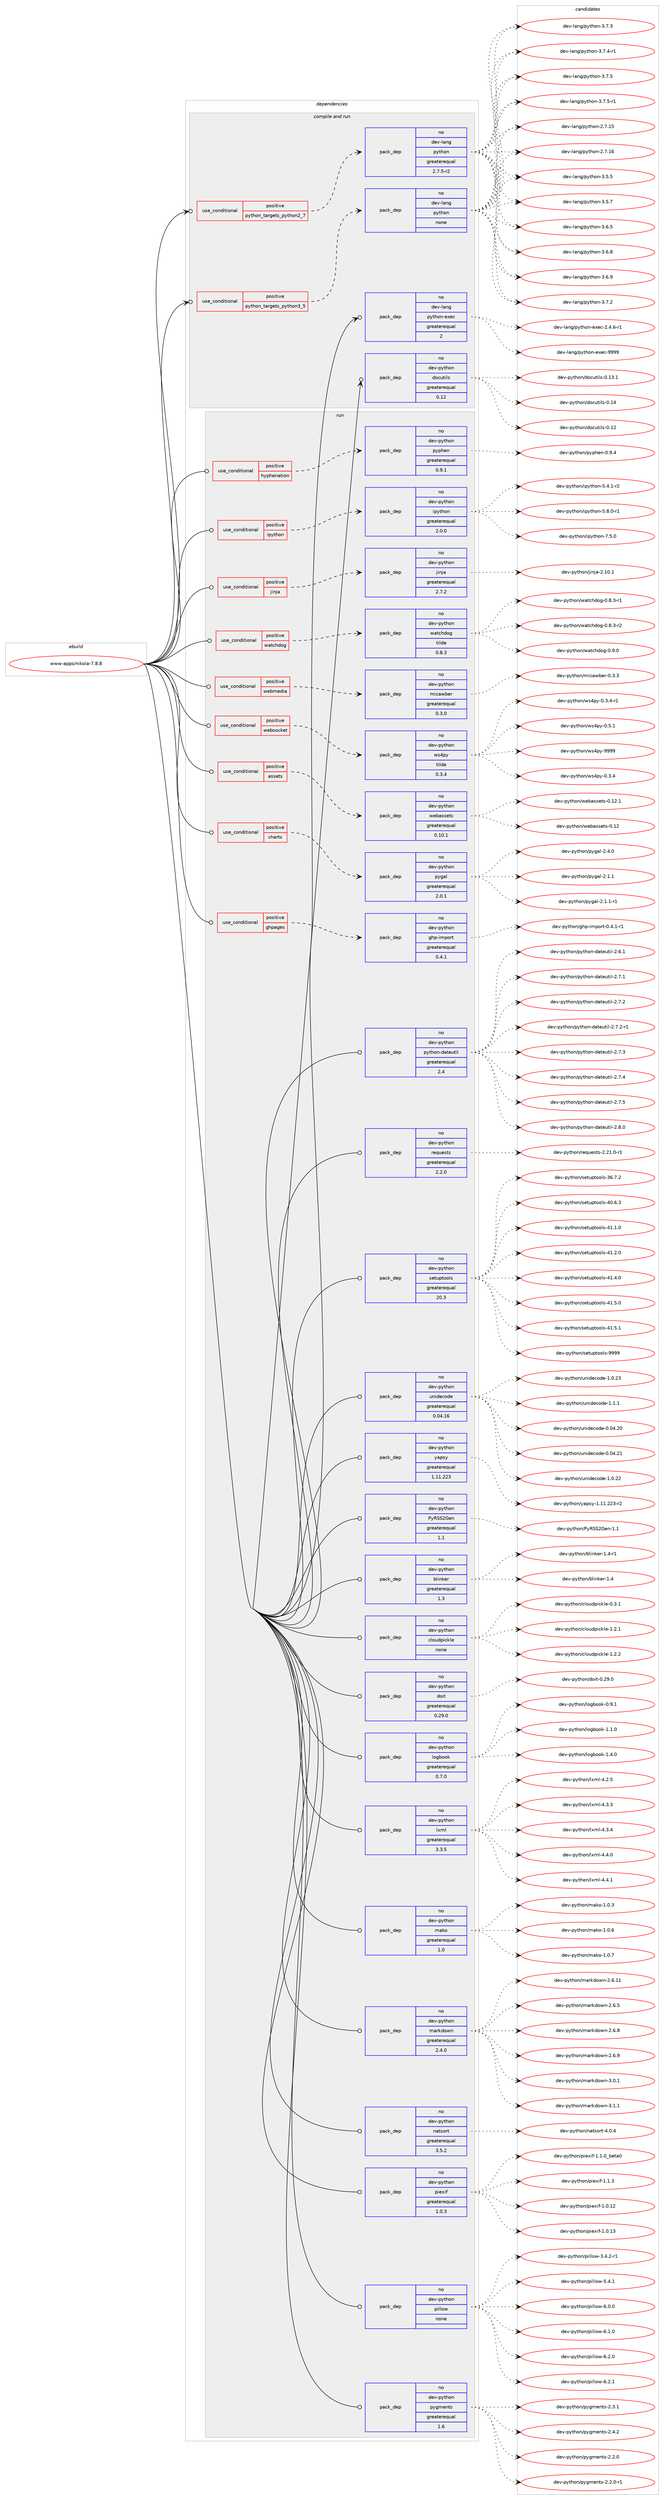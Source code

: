 digraph prolog {

# *************
# Graph options
# *************

newrank=true;
concentrate=true;
compound=true;
graph [rankdir=LR,fontname=Helvetica,fontsize=10,ranksep=1.5];#, ranksep=2.5, nodesep=0.2];
edge  [arrowhead=vee];
node  [fontname=Helvetica,fontsize=10];

# **********
# The ebuild
# **********

subgraph cluster_leftcol {
color=gray;
rank=same;
label=<<i>ebuild</i>>;
id [label="www-apps/nikola-7.8.8", color=red, width=4, href="../www-apps/nikola-7.8.8.svg"];
}

# ****************
# The dependencies
# ****************

subgraph cluster_midcol {
color=gray;
label=<<i>dependencies</i>>;
subgraph cluster_compile {
fillcolor="#eeeeee";
style=filled;
label=<<i>compile</i>>;
}
subgraph cluster_compileandrun {
fillcolor="#eeeeee";
style=filled;
label=<<i>compile and run</i>>;
subgraph cond217041 {
dependency905406 [label=<<TABLE BORDER="0" CELLBORDER="1" CELLSPACING="0" CELLPADDING="4"><TR><TD ROWSPAN="3" CELLPADDING="10">use_conditional</TD></TR><TR><TD>positive</TD></TR><TR><TD>python_targets_python2_7</TD></TR></TABLE>>, shape=none, color=red];
subgraph pack672071 {
dependency905407 [label=<<TABLE BORDER="0" CELLBORDER="1" CELLSPACING="0" CELLPADDING="4" WIDTH="220"><TR><TD ROWSPAN="6" CELLPADDING="30">pack_dep</TD></TR><TR><TD WIDTH="110">no</TD></TR><TR><TD>dev-lang</TD></TR><TR><TD>python</TD></TR><TR><TD>greaterequal</TD></TR><TR><TD>2.7.5-r2</TD></TR></TABLE>>, shape=none, color=blue];
}
dependency905406:e -> dependency905407:w [weight=20,style="dashed",arrowhead="vee"];
}
id:e -> dependency905406:w [weight=20,style="solid",arrowhead="odotvee"];
subgraph cond217042 {
dependency905408 [label=<<TABLE BORDER="0" CELLBORDER="1" CELLSPACING="0" CELLPADDING="4"><TR><TD ROWSPAN="3" CELLPADDING="10">use_conditional</TD></TR><TR><TD>positive</TD></TR><TR><TD>python_targets_python3_5</TD></TR></TABLE>>, shape=none, color=red];
subgraph pack672072 {
dependency905409 [label=<<TABLE BORDER="0" CELLBORDER="1" CELLSPACING="0" CELLPADDING="4" WIDTH="220"><TR><TD ROWSPAN="6" CELLPADDING="30">pack_dep</TD></TR><TR><TD WIDTH="110">no</TD></TR><TR><TD>dev-lang</TD></TR><TR><TD>python</TD></TR><TR><TD>none</TD></TR><TR><TD></TD></TR></TABLE>>, shape=none, color=blue];
}
dependency905408:e -> dependency905409:w [weight=20,style="dashed",arrowhead="vee"];
}
id:e -> dependency905408:w [weight=20,style="solid",arrowhead="odotvee"];
subgraph pack672073 {
dependency905410 [label=<<TABLE BORDER="0" CELLBORDER="1" CELLSPACING="0" CELLPADDING="4" WIDTH="220"><TR><TD ROWSPAN="6" CELLPADDING="30">pack_dep</TD></TR><TR><TD WIDTH="110">no</TD></TR><TR><TD>dev-lang</TD></TR><TR><TD>python-exec</TD></TR><TR><TD>greaterequal</TD></TR><TR><TD>2</TD></TR></TABLE>>, shape=none, color=blue];
}
id:e -> dependency905410:w [weight=20,style="solid",arrowhead="odotvee"];
subgraph pack672074 {
dependency905411 [label=<<TABLE BORDER="0" CELLBORDER="1" CELLSPACING="0" CELLPADDING="4" WIDTH="220"><TR><TD ROWSPAN="6" CELLPADDING="30">pack_dep</TD></TR><TR><TD WIDTH="110">no</TD></TR><TR><TD>dev-python</TD></TR><TR><TD>docutils</TD></TR><TR><TD>greaterequal</TD></TR><TR><TD>0.12</TD></TR></TABLE>>, shape=none, color=blue];
}
id:e -> dependency905411:w [weight=20,style="solid",arrowhead="odotvee"];
}
subgraph cluster_run {
fillcolor="#eeeeee";
style=filled;
label=<<i>run</i>>;
subgraph cond217043 {
dependency905412 [label=<<TABLE BORDER="0" CELLBORDER="1" CELLSPACING="0" CELLPADDING="4"><TR><TD ROWSPAN="3" CELLPADDING="10">use_conditional</TD></TR><TR><TD>positive</TD></TR><TR><TD>assets</TD></TR></TABLE>>, shape=none, color=red];
subgraph pack672075 {
dependency905413 [label=<<TABLE BORDER="0" CELLBORDER="1" CELLSPACING="0" CELLPADDING="4" WIDTH="220"><TR><TD ROWSPAN="6" CELLPADDING="30">pack_dep</TD></TR><TR><TD WIDTH="110">no</TD></TR><TR><TD>dev-python</TD></TR><TR><TD>webassets</TD></TR><TR><TD>greaterequal</TD></TR><TR><TD>0.10.1</TD></TR></TABLE>>, shape=none, color=blue];
}
dependency905412:e -> dependency905413:w [weight=20,style="dashed",arrowhead="vee"];
}
id:e -> dependency905412:w [weight=20,style="solid",arrowhead="odot"];
subgraph cond217044 {
dependency905414 [label=<<TABLE BORDER="0" CELLBORDER="1" CELLSPACING="0" CELLPADDING="4"><TR><TD ROWSPAN="3" CELLPADDING="10">use_conditional</TD></TR><TR><TD>positive</TD></TR><TR><TD>charts</TD></TR></TABLE>>, shape=none, color=red];
subgraph pack672076 {
dependency905415 [label=<<TABLE BORDER="0" CELLBORDER="1" CELLSPACING="0" CELLPADDING="4" WIDTH="220"><TR><TD ROWSPAN="6" CELLPADDING="30">pack_dep</TD></TR><TR><TD WIDTH="110">no</TD></TR><TR><TD>dev-python</TD></TR><TR><TD>pygal</TD></TR><TR><TD>greaterequal</TD></TR><TR><TD>2.0.1</TD></TR></TABLE>>, shape=none, color=blue];
}
dependency905414:e -> dependency905415:w [weight=20,style="dashed",arrowhead="vee"];
}
id:e -> dependency905414:w [weight=20,style="solid",arrowhead="odot"];
subgraph cond217045 {
dependency905416 [label=<<TABLE BORDER="0" CELLBORDER="1" CELLSPACING="0" CELLPADDING="4"><TR><TD ROWSPAN="3" CELLPADDING="10">use_conditional</TD></TR><TR><TD>positive</TD></TR><TR><TD>ghpages</TD></TR></TABLE>>, shape=none, color=red];
subgraph pack672077 {
dependency905417 [label=<<TABLE BORDER="0" CELLBORDER="1" CELLSPACING="0" CELLPADDING="4" WIDTH="220"><TR><TD ROWSPAN="6" CELLPADDING="30">pack_dep</TD></TR><TR><TD WIDTH="110">no</TD></TR><TR><TD>dev-python</TD></TR><TR><TD>ghp-import</TD></TR><TR><TD>greaterequal</TD></TR><TR><TD>0.4.1</TD></TR></TABLE>>, shape=none, color=blue];
}
dependency905416:e -> dependency905417:w [weight=20,style="dashed",arrowhead="vee"];
}
id:e -> dependency905416:w [weight=20,style="solid",arrowhead="odot"];
subgraph cond217046 {
dependency905418 [label=<<TABLE BORDER="0" CELLBORDER="1" CELLSPACING="0" CELLPADDING="4"><TR><TD ROWSPAN="3" CELLPADDING="10">use_conditional</TD></TR><TR><TD>positive</TD></TR><TR><TD>hyphenation</TD></TR></TABLE>>, shape=none, color=red];
subgraph pack672078 {
dependency905419 [label=<<TABLE BORDER="0" CELLBORDER="1" CELLSPACING="0" CELLPADDING="4" WIDTH="220"><TR><TD ROWSPAN="6" CELLPADDING="30">pack_dep</TD></TR><TR><TD WIDTH="110">no</TD></TR><TR><TD>dev-python</TD></TR><TR><TD>pyphen</TD></TR><TR><TD>greaterequal</TD></TR><TR><TD>0.9.1</TD></TR></TABLE>>, shape=none, color=blue];
}
dependency905418:e -> dependency905419:w [weight=20,style="dashed",arrowhead="vee"];
}
id:e -> dependency905418:w [weight=20,style="solid",arrowhead="odot"];
subgraph cond217047 {
dependency905420 [label=<<TABLE BORDER="0" CELLBORDER="1" CELLSPACING="0" CELLPADDING="4"><TR><TD ROWSPAN="3" CELLPADDING="10">use_conditional</TD></TR><TR><TD>positive</TD></TR><TR><TD>ipython</TD></TR></TABLE>>, shape=none, color=red];
subgraph pack672079 {
dependency905421 [label=<<TABLE BORDER="0" CELLBORDER="1" CELLSPACING="0" CELLPADDING="4" WIDTH="220"><TR><TD ROWSPAN="6" CELLPADDING="30">pack_dep</TD></TR><TR><TD WIDTH="110">no</TD></TR><TR><TD>dev-python</TD></TR><TR><TD>ipython</TD></TR><TR><TD>greaterequal</TD></TR><TR><TD>2.0.0</TD></TR></TABLE>>, shape=none, color=blue];
}
dependency905420:e -> dependency905421:w [weight=20,style="dashed",arrowhead="vee"];
}
id:e -> dependency905420:w [weight=20,style="solid",arrowhead="odot"];
subgraph cond217048 {
dependency905422 [label=<<TABLE BORDER="0" CELLBORDER="1" CELLSPACING="0" CELLPADDING="4"><TR><TD ROWSPAN="3" CELLPADDING="10">use_conditional</TD></TR><TR><TD>positive</TD></TR><TR><TD>jinja</TD></TR></TABLE>>, shape=none, color=red];
subgraph pack672080 {
dependency905423 [label=<<TABLE BORDER="0" CELLBORDER="1" CELLSPACING="0" CELLPADDING="4" WIDTH="220"><TR><TD ROWSPAN="6" CELLPADDING="30">pack_dep</TD></TR><TR><TD WIDTH="110">no</TD></TR><TR><TD>dev-python</TD></TR><TR><TD>jinja</TD></TR><TR><TD>greaterequal</TD></TR><TR><TD>2.7.2</TD></TR></TABLE>>, shape=none, color=blue];
}
dependency905422:e -> dependency905423:w [weight=20,style="dashed",arrowhead="vee"];
}
id:e -> dependency905422:w [weight=20,style="solid",arrowhead="odot"];
subgraph cond217049 {
dependency905424 [label=<<TABLE BORDER="0" CELLBORDER="1" CELLSPACING="0" CELLPADDING="4"><TR><TD ROWSPAN="3" CELLPADDING="10">use_conditional</TD></TR><TR><TD>positive</TD></TR><TR><TD>watchdog</TD></TR></TABLE>>, shape=none, color=red];
subgraph pack672081 {
dependency905425 [label=<<TABLE BORDER="0" CELLBORDER="1" CELLSPACING="0" CELLPADDING="4" WIDTH="220"><TR><TD ROWSPAN="6" CELLPADDING="30">pack_dep</TD></TR><TR><TD WIDTH="110">no</TD></TR><TR><TD>dev-python</TD></TR><TR><TD>watchdog</TD></TR><TR><TD>tilde</TD></TR><TR><TD>0.8.3</TD></TR></TABLE>>, shape=none, color=blue];
}
dependency905424:e -> dependency905425:w [weight=20,style="dashed",arrowhead="vee"];
}
id:e -> dependency905424:w [weight=20,style="solid",arrowhead="odot"];
subgraph cond217050 {
dependency905426 [label=<<TABLE BORDER="0" CELLBORDER="1" CELLSPACING="0" CELLPADDING="4"><TR><TD ROWSPAN="3" CELLPADDING="10">use_conditional</TD></TR><TR><TD>positive</TD></TR><TR><TD>webmedia</TD></TR></TABLE>>, shape=none, color=red];
subgraph pack672082 {
dependency905427 [label=<<TABLE BORDER="0" CELLBORDER="1" CELLSPACING="0" CELLPADDING="4" WIDTH="220"><TR><TD ROWSPAN="6" CELLPADDING="30">pack_dep</TD></TR><TR><TD WIDTH="110">no</TD></TR><TR><TD>dev-python</TD></TR><TR><TD>micawber</TD></TR><TR><TD>greaterequal</TD></TR><TR><TD>0.3.0</TD></TR></TABLE>>, shape=none, color=blue];
}
dependency905426:e -> dependency905427:w [weight=20,style="dashed",arrowhead="vee"];
}
id:e -> dependency905426:w [weight=20,style="solid",arrowhead="odot"];
subgraph cond217051 {
dependency905428 [label=<<TABLE BORDER="0" CELLBORDER="1" CELLSPACING="0" CELLPADDING="4"><TR><TD ROWSPAN="3" CELLPADDING="10">use_conditional</TD></TR><TR><TD>positive</TD></TR><TR><TD>websocket</TD></TR></TABLE>>, shape=none, color=red];
subgraph pack672083 {
dependency905429 [label=<<TABLE BORDER="0" CELLBORDER="1" CELLSPACING="0" CELLPADDING="4" WIDTH="220"><TR><TD ROWSPAN="6" CELLPADDING="30">pack_dep</TD></TR><TR><TD WIDTH="110">no</TD></TR><TR><TD>dev-python</TD></TR><TR><TD>ws4py</TD></TR><TR><TD>tilde</TD></TR><TR><TD>0.3.4</TD></TR></TABLE>>, shape=none, color=blue];
}
dependency905428:e -> dependency905429:w [weight=20,style="dashed",arrowhead="vee"];
}
id:e -> dependency905428:w [weight=20,style="solid",arrowhead="odot"];
subgraph pack672084 {
dependency905430 [label=<<TABLE BORDER="0" CELLBORDER="1" CELLSPACING="0" CELLPADDING="4" WIDTH="220"><TR><TD ROWSPAN="6" CELLPADDING="30">pack_dep</TD></TR><TR><TD WIDTH="110">no</TD></TR><TR><TD>dev-python</TD></TR><TR><TD>PyRSS2Gen</TD></TR><TR><TD>greaterequal</TD></TR><TR><TD>1.1</TD></TR></TABLE>>, shape=none, color=blue];
}
id:e -> dependency905430:w [weight=20,style="solid",arrowhead="odot"];
subgraph pack672085 {
dependency905431 [label=<<TABLE BORDER="0" CELLBORDER="1" CELLSPACING="0" CELLPADDING="4" WIDTH="220"><TR><TD ROWSPAN="6" CELLPADDING="30">pack_dep</TD></TR><TR><TD WIDTH="110">no</TD></TR><TR><TD>dev-python</TD></TR><TR><TD>blinker</TD></TR><TR><TD>greaterequal</TD></TR><TR><TD>1.3</TD></TR></TABLE>>, shape=none, color=blue];
}
id:e -> dependency905431:w [weight=20,style="solid",arrowhead="odot"];
subgraph pack672086 {
dependency905432 [label=<<TABLE BORDER="0" CELLBORDER="1" CELLSPACING="0" CELLPADDING="4" WIDTH="220"><TR><TD ROWSPAN="6" CELLPADDING="30">pack_dep</TD></TR><TR><TD WIDTH="110">no</TD></TR><TR><TD>dev-python</TD></TR><TR><TD>cloudpickle</TD></TR><TR><TD>none</TD></TR><TR><TD></TD></TR></TABLE>>, shape=none, color=blue];
}
id:e -> dependency905432:w [weight=20,style="solid",arrowhead="odot"];
subgraph pack672087 {
dependency905433 [label=<<TABLE BORDER="0" CELLBORDER="1" CELLSPACING="0" CELLPADDING="4" WIDTH="220"><TR><TD ROWSPAN="6" CELLPADDING="30">pack_dep</TD></TR><TR><TD WIDTH="110">no</TD></TR><TR><TD>dev-python</TD></TR><TR><TD>doit</TD></TR><TR><TD>greaterequal</TD></TR><TR><TD>0.29.0</TD></TR></TABLE>>, shape=none, color=blue];
}
id:e -> dependency905433:w [weight=20,style="solid",arrowhead="odot"];
subgraph pack672088 {
dependency905434 [label=<<TABLE BORDER="0" CELLBORDER="1" CELLSPACING="0" CELLPADDING="4" WIDTH="220"><TR><TD ROWSPAN="6" CELLPADDING="30">pack_dep</TD></TR><TR><TD WIDTH="110">no</TD></TR><TR><TD>dev-python</TD></TR><TR><TD>logbook</TD></TR><TR><TD>greaterequal</TD></TR><TR><TD>0.7.0</TD></TR></TABLE>>, shape=none, color=blue];
}
id:e -> dependency905434:w [weight=20,style="solid",arrowhead="odot"];
subgraph pack672089 {
dependency905435 [label=<<TABLE BORDER="0" CELLBORDER="1" CELLSPACING="0" CELLPADDING="4" WIDTH="220"><TR><TD ROWSPAN="6" CELLPADDING="30">pack_dep</TD></TR><TR><TD WIDTH="110">no</TD></TR><TR><TD>dev-python</TD></TR><TR><TD>lxml</TD></TR><TR><TD>greaterequal</TD></TR><TR><TD>3.3.5</TD></TR></TABLE>>, shape=none, color=blue];
}
id:e -> dependency905435:w [weight=20,style="solid",arrowhead="odot"];
subgraph pack672090 {
dependency905436 [label=<<TABLE BORDER="0" CELLBORDER="1" CELLSPACING="0" CELLPADDING="4" WIDTH="220"><TR><TD ROWSPAN="6" CELLPADDING="30">pack_dep</TD></TR><TR><TD WIDTH="110">no</TD></TR><TR><TD>dev-python</TD></TR><TR><TD>mako</TD></TR><TR><TD>greaterequal</TD></TR><TR><TD>1.0</TD></TR></TABLE>>, shape=none, color=blue];
}
id:e -> dependency905436:w [weight=20,style="solid",arrowhead="odot"];
subgraph pack672091 {
dependency905437 [label=<<TABLE BORDER="0" CELLBORDER="1" CELLSPACING="0" CELLPADDING="4" WIDTH="220"><TR><TD ROWSPAN="6" CELLPADDING="30">pack_dep</TD></TR><TR><TD WIDTH="110">no</TD></TR><TR><TD>dev-python</TD></TR><TR><TD>markdown</TD></TR><TR><TD>greaterequal</TD></TR><TR><TD>2.4.0</TD></TR></TABLE>>, shape=none, color=blue];
}
id:e -> dependency905437:w [weight=20,style="solid",arrowhead="odot"];
subgraph pack672092 {
dependency905438 [label=<<TABLE BORDER="0" CELLBORDER="1" CELLSPACING="0" CELLPADDING="4" WIDTH="220"><TR><TD ROWSPAN="6" CELLPADDING="30">pack_dep</TD></TR><TR><TD WIDTH="110">no</TD></TR><TR><TD>dev-python</TD></TR><TR><TD>natsort</TD></TR><TR><TD>greaterequal</TD></TR><TR><TD>3.5.2</TD></TR></TABLE>>, shape=none, color=blue];
}
id:e -> dependency905438:w [weight=20,style="solid",arrowhead="odot"];
subgraph pack672093 {
dependency905439 [label=<<TABLE BORDER="0" CELLBORDER="1" CELLSPACING="0" CELLPADDING="4" WIDTH="220"><TR><TD ROWSPAN="6" CELLPADDING="30">pack_dep</TD></TR><TR><TD WIDTH="110">no</TD></TR><TR><TD>dev-python</TD></TR><TR><TD>piexif</TD></TR><TR><TD>greaterequal</TD></TR><TR><TD>1.0.3</TD></TR></TABLE>>, shape=none, color=blue];
}
id:e -> dependency905439:w [weight=20,style="solid",arrowhead="odot"];
subgraph pack672094 {
dependency905440 [label=<<TABLE BORDER="0" CELLBORDER="1" CELLSPACING="0" CELLPADDING="4" WIDTH="220"><TR><TD ROWSPAN="6" CELLPADDING="30">pack_dep</TD></TR><TR><TD WIDTH="110">no</TD></TR><TR><TD>dev-python</TD></TR><TR><TD>pillow</TD></TR><TR><TD>none</TD></TR><TR><TD></TD></TR></TABLE>>, shape=none, color=blue];
}
id:e -> dependency905440:w [weight=20,style="solid",arrowhead="odot"];
subgraph pack672095 {
dependency905441 [label=<<TABLE BORDER="0" CELLBORDER="1" CELLSPACING="0" CELLPADDING="4" WIDTH="220"><TR><TD ROWSPAN="6" CELLPADDING="30">pack_dep</TD></TR><TR><TD WIDTH="110">no</TD></TR><TR><TD>dev-python</TD></TR><TR><TD>pygments</TD></TR><TR><TD>greaterequal</TD></TR><TR><TD>1.6</TD></TR></TABLE>>, shape=none, color=blue];
}
id:e -> dependency905441:w [weight=20,style="solid",arrowhead="odot"];
subgraph pack672096 {
dependency905442 [label=<<TABLE BORDER="0" CELLBORDER="1" CELLSPACING="0" CELLPADDING="4" WIDTH="220"><TR><TD ROWSPAN="6" CELLPADDING="30">pack_dep</TD></TR><TR><TD WIDTH="110">no</TD></TR><TR><TD>dev-python</TD></TR><TR><TD>python-dateutil</TD></TR><TR><TD>greaterequal</TD></TR><TR><TD>2.4</TD></TR></TABLE>>, shape=none, color=blue];
}
id:e -> dependency905442:w [weight=20,style="solid",arrowhead="odot"];
subgraph pack672097 {
dependency905443 [label=<<TABLE BORDER="0" CELLBORDER="1" CELLSPACING="0" CELLPADDING="4" WIDTH="220"><TR><TD ROWSPAN="6" CELLPADDING="30">pack_dep</TD></TR><TR><TD WIDTH="110">no</TD></TR><TR><TD>dev-python</TD></TR><TR><TD>requests</TD></TR><TR><TD>greaterequal</TD></TR><TR><TD>2.2.0</TD></TR></TABLE>>, shape=none, color=blue];
}
id:e -> dependency905443:w [weight=20,style="solid",arrowhead="odot"];
subgraph pack672098 {
dependency905444 [label=<<TABLE BORDER="0" CELLBORDER="1" CELLSPACING="0" CELLPADDING="4" WIDTH="220"><TR><TD ROWSPAN="6" CELLPADDING="30">pack_dep</TD></TR><TR><TD WIDTH="110">no</TD></TR><TR><TD>dev-python</TD></TR><TR><TD>setuptools</TD></TR><TR><TD>greaterequal</TD></TR><TR><TD>20.3</TD></TR></TABLE>>, shape=none, color=blue];
}
id:e -> dependency905444:w [weight=20,style="solid",arrowhead="odot"];
subgraph pack672099 {
dependency905445 [label=<<TABLE BORDER="0" CELLBORDER="1" CELLSPACING="0" CELLPADDING="4" WIDTH="220"><TR><TD ROWSPAN="6" CELLPADDING="30">pack_dep</TD></TR><TR><TD WIDTH="110">no</TD></TR><TR><TD>dev-python</TD></TR><TR><TD>unidecode</TD></TR><TR><TD>greaterequal</TD></TR><TR><TD>0.04.16</TD></TR></TABLE>>, shape=none, color=blue];
}
id:e -> dependency905445:w [weight=20,style="solid",arrowhead="odot"];
subgraph pack672100 {
dependency905446 [label=<<TABLE BORDER="0" CELLBORDER="1" CELLSPACING="0" CELLPADDING="4" WIDTH="220"><TR><TD ROWSPAN="6" CELLPADDING="30">pack_dep</TD></TR><TR><TD WIDTH="110">no</TD></TR><TR><TD>dev-python</TD></TR><TR><TD>yapsy</TD></TR><TR><TD>greaterequal</TD></TR><TR><TD>1.11.223</TD></TR></TABLE>>, shape=none, color=blue];
}
id:e -> dependency905446:w [weight=20,style="solid",arrowhead="odot"];
}
}

# **************
# The candidates
# **************

subgraph cluster_choices {
rank=same;
color=gray;
label=<<i>candidates</i>>;

subgraph choice672071 {
color=black;
nodesep=1;
choice10010111845108971101034711212111610411111045504655464953 [label="dev-lang/python-2.7.15", color=red, width=4,href="../dev-lang/python-2.7.15.svg"];
choice10010111845108971101034711212111610411111045504655464954 [label="dev-lang/python-2.7.16", color=red, width=4,href="../dev-lang/python-2.7.16.svg"];
choice100101118451089711010347112121116104111110455146534653 [label="dev-lang/python-3.5.5", color=red, width=4,href="../dev-lang/python-3.5.5.svg"];
choice100101118451089711010347112121116104111110455146534655 [label="dev-lang/python-3.5.7", color=red, width=4,href="../dev-lang/python-3.5.7.svg"];
choice100101118451089711010347112121116104111110455146544653 [label="dev-lang/python-3.6.5", color=red, width=4,href="../dev-lang/python-3.6.5.svg"];
choice100101118451089711010347112121116104111110455146544656 [label="dev-lang/python-3.6.8", color=red, width=4,href="../dev-lang/python-3.6.8.svg"];
choice100101118451089711010347112121116104111110455146544657 [label="dev-lang/python-3.6.9", color=red, width=4,href="../dev-lang/python-3.6.9.svg"];
choice100101118451089711010347112121116104111110455146554650 [label="dev-lang/python-3.7.2", color=red, width=4,href="../dev-lang/python-3.7.2.svg"];
choice100101118451089711010347112121116104111110455146554651 [label="dev-lang/python-3.7.3", color=red, width=4,href="../dev-lang/python-3.7.3.svg"];
choice1001011184510897110103471121211161041111104551465546524511449 [label="dev-lang/python-3.7.4-r1", color=red, width=4,href="../dev-lang/python-3.7.4-r1.svg"];
choice100101118451089711010347112121116104111110455146554653 [label="dev-lang/python-3.7.5", color=red, width=4,href="../dev-lang/python-3.7.5.svg"];
choice1001011184510897110103471121211161041111104551465546534511449 [label="dev-lang/python-3.7.5-r1", color=red, width=4,href="../dev-lang/python-3.7.5-r1.svg"];
dependency905407:e -> choice10010111845108971101034711212111610411111045504655464953:w [style=dotted,weight="100"];
dependency905407:e -> choice10010111845108971101034711212111610411111045504655464954:w [style=dotted,weight="100"];
dependency905407:e -> choice100101118451089711010347112121116104111110455146534653:w [style=dotted,weight="100"];
dependency905407:e -> choice100101118451089711010347112121116104111110455146534655:w [style=dotted,weight="100"];
dependency905407:e -> choice100101118451089711010347112121116104111110455146544653:w [style=dotted,weight="100"];
dependency905407:e -> choice100101118451089711010347112121116104111110455146544656:w [style=dotted,weight="100"];
dependency905407:e -> choice100101118451089711010347112121116104111110455146544657:w [style=dotted,weight="100"];
dependency905407:e -> choice100101118451089711010347112121116104111110455146554650:w [style=dotted,weight="100"];
dependency905407:e -> choice100101118451089711010347112121116104111110455146554651:w [style=dotted,weight="100"];
dependency905407:e -> choice1001011184510897110103471121211161041111104551465546524511449:w [style=dotted,weight="100"];
dependency905407:e -> choice100101118451089711010347112121116104111110455146554653:w [style=dotted,weight="100"];
dependency905407:e -> choice1001011184510897110103471121211161041111104551465546534511449:w [style=dotted,weight="100"];
}
subgraph choice672072 {
color=black;
nodesep=1;
choice10010111845108971101034711212111610411111045504655464953 [label="dev-lang/python-2.7.15", color=red, width=4,href="../dev-lang/python-2.7.15.svg"];
choice10010111845108971101034711212111610411111045504655464954 [label="dev-lang/python-2.7.16", color=red, width=4,href="../dev-lang/python-2.7.16.svg"];
choice100101118451089711010347112121116104111110455146534653 [label="dev-lang/python-3.5.5", color=red, width=4,href="../dev-lang/python-3.5.5.svg"];
choice100101118451089711010347112121116104111110455146534655 [label="dev-lang/python-3.5.7", color=red, width=4,href="../dev-lang/python-3.5.7.svg"];
choice100101118451089711010347112121116104111110455146544653 [label="dev-lang/python-3.6.5", color=red, width=4,href="../dev-lang/python-3.6.5.svg"];
choice100101118451089711010347112121116104111110455146544656 [label="dev-lang/python-3.6.8", color=red, width=4,href="../dev-lang/python-3.6.8.svg"];
choice100101118451089711010347112121116104111110455146544657 [label="dev-lang/python-3.6.9", color=red, width=4,href="../dev-lang/python-3.6.9.svg"];
choice100101118451089711010347112121116104111110455146554650 [label="dev-lang/python-3.7.2", color=red, width=4,href="../dev-lang/python-3.7.2.svg"];
choice100101118451089711010347112121116104111110455146554651 [label="dev-lang/python-3.7.3", color=red, width=4,href="../dev-lang/python-3.7.3.svg"];
choice1001011184510897110103471121211161041111104551465546524511449 [label="dev-lang/python-3.7.4-r1", color=red, width=4,href="../dev-lang/python-3.7.4-r1.svg"];
choice100101118451089711010347112121116104111110455146554653 [label="dev-lang/python-3.7.5", color=red, width=4,href="../dev-lang/python-3.7.5.svg"];
choice1001011184510897110103471121211161041111104551465546534511449 [label="dev-lang/python-3.7.5-r1", color=red, width=4,href="../dev-lang/python-3.7.5-r1.svg"];
dependency905409:e -> choice10010111845108971101034711212111610411111045504655464953:w [style=dotted,weight="100"];
dependency905409:e -> choice10010111845108971101034711212111610411111045504655464954:w [style=dotted,weight="100"];
dependency905409:e -> choice100101118451089711010347112121116104111110455146534653:w [style=dotted,weight="100"];
dependency905409:e -> choice100101118451089711010347112121116104111110455146534655:w [style=dotted,weight="100"];
dependency905409:e -> choice100101118451089711010347112121116104111110455146544653:w [style=dotted,weight="100"];
dependency905409:e -> choice100101118451089711010347112121116104111110455146544656:w [style=dotted,weight="100"];
dependency905409:e -> choice100101118451089711010347112121116104111110455146544657:w [style=dotted,weight="100"];
dependency905409:e -> choice100101118451089711010347112121116104111110455146554650:w [style=dotted,weight="100"];
dependency905409:e -> choice100101118451089711010347112121116104111110455146554651:w [style=dotted,weight="100"];
dependency905409:e -> choice1001011184510897110103471121211161041111104551465546524511449:w [style=dotted,weight="100"];
dependency905409:e -> choice100101118451089711010347112121116104111110455146554653:w [style=dotted,weight="100"];
dependency905409:e -> choice1001011184510897110103471121211161041111104551465546534511449:w [style=dotted,weight="100"];
}
subgraph choice672073 {
color=black;
nodesep=1;
choice10010111845108971101034711212111610411111045101120101994550465246544511449 [label="dev-lang/python-exec-2.4.6-r1", color=red, width=4,href="../dev-lang/python-exec-2.4.6-r1.svg"];
choice10010111845108971101034711212111610411111045101120101994557575757 [label="dev-lang/python-exec-9999", color=red, width=4,href="../dev-lang/python-exec-9999.svg"];
dependency905410:e -> choice10010111845108971101034711212111610411111045101120101994550465246544511449:w [style=dotted,weight="100"];
dependency905410:e -> choice10010111845108971101034711212111610411111045101120101994557575757:w [style=dotted,weight="100"];
}
subgraph choice672074 {
color=black;
nodesep=1;
choice1001011184511212111610411111047100111991171161051081154548464950 [label="dev-python/docutils-0.12", color=red, width=4,href="../dev-python/docutils-0.12.svg"];
choice10010111845112121116104111110471001119911711610510811545484649514649 [label="dev-python/docutils-0.13.1", color=red, width=4,href="../dev-python/docutils-0.13.1.svg"];
choice1001011184511212111610411111047100111991171161051081154548464952 [label="dev-python/docutils-0.14", color=red, width=4,href="../dev-python/docutils-0.14.svg"];
dependency905411:e -> choice1001011184511212111610411111047100111991171161051081154548464950:w [style=dotted,weight="100"];
dependency905411:e -> choice10010111845112121116104111110471001119911711610510811545484649514649:w [style=dotted,weight="100"];
dependency905411:e -> choice1001011184511212111610411111047100111991171161051081154548464952:w [style=dotted,weight="100"];
}
subgraph choice672075 {
color=black;
nodesep=1;
choice100101118451121211161041111104711910198971151151011161154548464950 [label="dev-python/webassets-0.12", color=red, width=4,href="../dev-python/webassets-0.12.svg"];
choice1001011184511212111610411111047119101989711511510111611545484649504649 [label="dev-python/webassets-0.12.1", color=red, width=4,href="../dev-python/webassets-0.12.1.svg"];
dependency905413:e -> choice100101118451121211161041111104711910198971151151011161154548464950:w [style=dotted,weight="100"];
dependency905413:e -> choice1001011184511212111610411111047119101989711511510111611545484649504649:w [style=dotted,weight="100"];
}
subgraph choice672076 {
color=black;
nodesep=1;
choice100101118451121211161041111104711212110397108455046494649 [label="dev-python/pygal-2.1.1", color=red, width=4,href="../dev-python/pygal-2.1.1.svg"];
choice1001011184511212111610411111047112121103971084550464946494511449 [label="dev-python/pygal-2.1.1-r1", color=red, width=4,href="../dev-python/pygal-2.1.1-r1.svg"];
choice100101118451121211161041111104711212110397108455046524648 [label="dev-python/pygal-2.4.0", color=red, width=4,href="../dev-python/pygal-2.4.0.svg"];
dependency905415:e -> choice100101118451121211161041111104711212110397108455046494649:w [style=dotted,weight="100"];
dependency905415:e -> choice1001011184511212111610411111047112121103971084550464946494511449:w [style=dotted,weight="100"];
dependency905415:e -> choice100101118451121211161041111104711212110397108455046524648:w [style=dotted,weight="100"];
}
subgraph choice672077 {
color=black;
nodesep=1;
choice1001011184511212111610411111047103104112451051091121111141164548465246494511449 [label="dev-python/ghp-import-0.4.1-r1", color=red, width=4,href="../dev-python/ghp-import-0.4.1-r1.svg"];
dependency905417:e -> choice1001011184511212111610411111047103104112451051091121111141164548465246494511449:w [style=dotted,weight="100"];
}
subgraph choice672078 {
color=black;
nodesep=1;
choice1001011184511212111610411111047112121112104101110454846574652 [label="dev-python/pyphen-0.9.4", color=red, width=4,href="../dev-python/pyphen-0.9.4.svg"];
dependency905419:e -> choice1001011184511212111610411111047112121112104101110454846574652:w [style=dotted,weight="100"];
}
subgraph choice672079 {
color=black;
nodesep=1;
choice10010111845112121116104111110471051121211161041111104553465246494511450 [label="dev-python/ipython-5.4.1-r2", color=red, width=4,href="../dev-python/ipython-5.4.1-r2.svg"];
choice10010111845112121116104111110471051121211161041111104553465646484511449 [label="dev-python/ipython-5.8.0-r1", color=red, width=4,href="../dev-python/ipython-5.8.0-r1.svg"];
choice1001011184511212111610411111047105112121116104111110455546534648 [label="dev-python/ipython-7.5.0", color=red, width=4,href="../dev-python/ipython-7.5.0.svg"];
dependency905421:e -> choice10010111845112121116104111110471051121211161041111104553465246494511450:w [style=dotted,weight="100"];
dependency905421:e -> choice10010111845112121116104111110471051121211161041111104553465646484511449:w [style=dotted,weight="100"];
dependency905421:e -> choice1001011184511212111610411111047105112121116104111110455546534648:w [style=dotted,weight="100"];
}
subgraph choice672080 {
color=black;
nodesep=1;
choice10010111845112121116104111110471061051101069745504649484649 [label="dev-python/jinja-2.10.1", color=red, width=4,href="../dev-python/jinja-2.10.1.svg"];
dependency905423:e -> choice10010111845112121116104111110471061051101069745504649484649:w [style=dotted,weight="100"];
}
subgraph choice672081 {
color=black;
nodesep=1;
choice100101118451121211161041111104711997116991041001111034548465646514511449 [label="dev-python/watchdog-0.8.3-r1", color=red, width=4,href="../dev-python/watchdog-0.8.3-r1.svg"];
choice100101118451121211161041111104711997116991041001111034548465646514511450 [label="dev-python/watchdog-0.8.3-r2", color=red, width=4,href="../dev-python/watchdog-0.8.3-r2.svg"];
choice10010111845112121116104111110471199711699104100111103454846574648 [label="dev-python/watchdog-0.9.0", color=red, width=4,href="../dev-python/watchdog-0.9.0.svg"];
dependency905425:e -> choice100101118451121211161041111104711997116991041001111034548465646514511449:w [style=dotted,weight="100"];
dependency905425:e -> choice100101118451121211161041111104711997116991041001111034548465646514511450:w [style=dotted,weight="100"];
dependency905425:e -> choice10010111845112121116104111110471199711699104100111103454846574648:w [style=dotted,weight="100"];
}
subgraph choice672082 {
color=black;
nodesep=1;
choice1001011184511212111610411111047109105999711998101114454846514651 [label="dev-python/micawber-0.3.3", color=red, width=4,href="../dev-python/micawber-0.3.3.svg"];
dependency905427:e -> choice1001011184511212111610411111047109105999711998101114454846514651:w [style=dotted,weight="100"];
}
subgraph choice672083 {
color=black;
nodesep=1;
choice100101118451121211161041111104711911552112121454846514652 [label="dev-python/ws4py-0.3.4", color=red, width=4,href="../dev-python/ws4py-0.3.4.svg"];
choice1001011184511212111610411111047119115521121214548465146524511449 [label="dev-python/ws4py-0.3.4-r1", color=red, width=4,href="../dev-python/ws4py-0.3.4-r1.svg"];
choice100101118451121211161041111104711911552112121454846534649 [label="dev-python/ws4py-0.5.1", color=red, width=4,href="../dev-python/ws4py-0.5.1.svg"];
choice1001011184511212111610411111047119115521121214557575757 [label="dev-python/ws4py-9999", color=red, width=4,href="../dev-python/ws4py-9999.svg"];
dependency905429:e -> choice100101118451121211161041111104711911552112121454846514652:w [style=dotted,weight="100"];
dependency905429:e -> choice1001011184511212111610411111047119115521121214548465146524511449:w [style=dotted,weight="100"];
dependency905429:e -> choice100101118451121211161041111104711911552112121454846534649:w [style=dotted,weight="100"];
dependency905429:e -> choice1001011184511212111610411111047119115521121214557575757:w [style=dotted,weight="100"];
}
subgraph choice672084 {
color=black;
nodesep=1;
choice100101118451121211161041111104780121828383507110111045494649 [label="dev-python/PyRSS2Gen-1.1", color=red, width=4,href="../dev-python/PyRSS2Gen-1.1.svg"];
dependency905430:e -> choice100101118451121211161041111104780121828383507110111045494649:w [style=dotted,weight="100"];
}
subgraph choice672085 {
color=black;
nodesep=1;
choice10010111845112121116104111110479810810511010710111445494652 [label="dev-python/blinker-1.4", color=red, width=4,href="../dev-python/blinker-1.4.svg"];
choice100101118451121211161041111104798108105110107101114454946524511449 [label="dev-python/blinker-1.4-r1", color=red, width=4,href="../dev-python/blinker-1.4-r1.svg"];
dependency905431:e -> choice10010111845112121116104111110479810810511010710111445494652:w [style=dotted,weight="100"];
dependency905431:e -> choice100101118451121211161041111104798108105110107101114454946524511449:w [style=dotted,weight="100"];
}
subgraph choice672086 {
color=black;
nodesep=1;
choice10010111845112121116104111110479910811111710011210599107108101454846514649 [label="dev-python/cloudpickle-0.3.1", color=red, width=4,href="../dev-python/cloudpickle-0.3.1.svg"];
choice10010111845112121116104111110479910811111710011210599107108101454946504649 [label="dev-python/cloudpickle-1.2.1", color=red, width=4,href="../dev-python/cloudpickle-1.2.1.svg"];
choice10010111845112121116104111110479910811111710011210599107108101454946504650 [label="dev-python/cloudpickle-1.2.2", color=red, width=4,href="../dev-python/cloudpickle-1.2.2.svg"];
dependency905432:e -> choice10010111845112121116104111110479910811111710011210599107108101454846514649:w [style=dotted,weight="100"];
dependency905432:e -> choice10010111845112121116104111110479910811111710011210599107108101454946504649:w [style=dotted,weight="100"];
dependency905432:e -> choice10010111845112121116104111110479910811111710011210599107108101454946504650:w [style=dotted,weight="100"];
}
subgraph choice672087 {
color=black;
nodesep=1;
choice100101118451121211161041111104710011110511645484650574648 [label="dev-python/doit-0.29.0", color=red, width=4,href="../dev-python/doit-0.29.0.svg"];
dependency905433:e -> choice100101118451121211161041111104710011110511645484650574648:w [style=dotted,weight="100"];
}
subgraph choice672088 {
color=black;
nodesep=1;
choice100101118451121211161041111104710811110398111111107454846574649 [label="dev-python/logbook-0.9.1", color=red, width=4,href="../dev-python/logbook-0.9.1.svg"];
choice100101118451121211161041111104710811110398111111107454946494648 [label="dev-python/logbook-1.1.0", color=red, width=4,href="../dev-python/logbook-1.1.0.svg"];
choice100101118451121211161041111104710811110398111111107454946524648 [label="dev-python/logbook-1.4.0", color=red, width=4,href="../dev-python/logbook-1.4.0.svg"];
dependency905434:e -> choice100101118451121211161041111104710811110398111111107454846574649:w [style=dotted,weight="100"];
dependency905434:e -> choice100101118451121211161041111104710811110398111111107454946494648:w [style=dotted,weight="100"];
dependency905434:e -> choice100101118451121211161041111104710811110398111111107454946524648:w [style=dotted,weight="100"];
}
subgraph choice672089 {
color=black;
nodesep=1;
choice1001011184511212111610411111047108120109108455246504653 [label="dev-python/lxml-4.2.5", color=red, width=4,href="../dev-python/lxml-4.2.5.svg"];
choice1001011184511212111610411111047108120109108455246514651 [label="dev-python/lxml-4.3.3", color=red, width=4,href="../dev-python/lxml-4.3.3.svg"];
choice1001011184511212111610411111047108120109108455246514652 [label="dev-python/lxml-4.3.4", color=red, width=4,href="../dev-python/lxml-4.3.4.svg"];
choice1001011184511212111610411111047108120109108455246524648 [label="dev-python/lxml-4.4.0", color=red, width=4,href="../dev-python/lxml-4.4.0.svg"];
choice1001011184511212111610411111047108120109108455246524649 [label="dev-python/lxml-4.4.1", color=red, width=4,href="../dev-python/lxml-4.4.1.svg"];
dependency905435:e -> choice1001011184511212111610411111047108120109108455246504653:w [style=dotted,weight="100"];
dependency905435:e -> choice1001011184511212111610411111047108120109108455246514651:w [style=dotted,weight="100"];
dependency905435:e -> choice1001011184511212111610411111047108120109108455246514652:w [style=dotted,weight="100"];
dependency905435:e -> choice1001011184511212111610411111047108120109108455246524648:w [style=dotted,weight="100"];
dependency905435:e -> choice1001011184511212111610411111047108120109108455246524649:w [style=dotted,weight="100"];
}
subgraph choice672090 {
color=black;
nodesep=1;
choice100101118451121211161041111104710997107111454946484651 [label="dev-python/mako-1.0.3", color=red, width=4,href="../dev-python/mako-1.0.3.svg"];
choice100101118451121211161041111104710997107111454946484654 [label="dev-python/mako-1.0.6", color=red, width=4,href="../dev-python/mako-1.0.6.svg"];
choice100101118451121211161041111104710997107111454946484655 [label="dev-python/mako-1.0.7", color=red, width=4,href="../dev-python/mako-1.0.7.svg"];
dependency905436:e -> choice100101118451121211161041111104710997107111454946484651:w [style=dotted,weight="100"];
dependency905436:e -> choice100101118451121211161041111104710997107111454946484654:w [style=dotted,weight="100"];
dependency905436:e -> choice100101118451121211161041111104710997107111454946484655:w [style=dotted,weight="100"];
}
subgraph choice672091 {
color=black;
nodesep=1;
choice10010111845112121116104111110471099711410710011111911045504654464949 [label="dev-python/markdown-2.6.11", color=red, width=4,href="../dev-python/markdown-2.6.11.svg"];
choice100101118451121211161041111104710997114107100111119110455046544653 [label="dev-python/markdown-2.6.5", color=red, width=4,href="../dev-python/markdown-2.6.5.svg"];
choice100101118451121211161041111104710997114107100111119110455046544656 [label="dev-python/markdown-2.6.8", color=red, width=4,href="../dev-python/markdown-2.6.8.svg"];
choice100101118451121211161041111104710997114107100111119110455046544657 [label="dev-python/markdown-2.6.9", color=red, width=4,href="../dev-python/markdown-2.6.9.svg"];
choice100101118451121211161041111104710997114107100111119110455146484649 [label="dev-python/markdown-3.0.1", color=red, width=4,href="../dev-python/markdown-3.0.1.svg"];
choice100101118451121211161041111104710997114107100111119110455146494649 [label="dev-python/markdown-3.1.1", color=red, width=4,href="../dev-python/markdown-3.1.1.svg"];
dependency905437:e -> choice10010111845112121116104111110471099711410710011111911045504654464949:w [style=dotted,weight="100"];
dependency905437:e -> choice100101118451121211161041111104710997114107100111119110455046544653:w [style=dotted,weight="100"];
dependency905437:e -> choice100101118451121211161041111104710997114107100111119110455046544656:w [style=dotted,weight="100"];
dependency905437:e -> choice100101118451121211161041111104710997114107100111119110455046544657:w [style=dotted,weight="100"];
dependency905437:e -> choice100101118451121211161041111104710997114107100111119110455146484649:w [style=dotted,weight="100"];
dependency905437:e -> choice100101118451121211161041111104710997114107100111119110455146494649:w [style=dotted,weight="100"];
}
subgraph choice672092 {
color=black;
nodesep=1;
choice100101118451121211161041111104711097116115111114116455246484652 [label="dev-python/natsort-4.0.4", color=red, width=4,href="../dev-python/natsort-4.0.4.svg"];
dependency905438:e -> choice100101118451121211161041111104711097116115111114116455246484652:w [style=dotted,weight="100"];
}
subgraph choice672093 {
color=black;
nodesep=1;
choice100101118451121211161041111104711210510112010510245494648464950 [label="dev-python/piexif-1.0.12", color=red, width=4,href="../dev-python/piexif-1.0.12.svg"];
choice100101118451121211161041111104711210510112010510245494648464951 [label="dev-python/piexif-1.0.13", color=red, width=4,href="../dev-python/piexif-1.0.13.svg"];
choice100101118451121211161041111104711210510112010510245494649464895981011169748 [label="dev-python/piexif-1.1.0_beta0", color=red, width=4,href="../dev-python/piexif-1.1.0_beta0.svg"];
choice1001011184511212111610411111047112105101120105102454946494651 [label="dev-python/piexif-1.1.3", color=red, width=4,href="../dev-python/piexif-1.1.3.svg"];
dependency905439:e -> choice100101118451121211161041111104711210510112010510245494648464950:w [style=dotted,weight="100"];
dependency905439:e -> choice100101118451121211161041111104711210510112010510245494648464951:w [style=dotted,weight="100"];
dependency905439:e -> choice100101118451121211161041111104711210510112010510245494649464895981011169748:w [style=dotted,weight="100"];
dependency905439:e -> choice1001011184511212111610411111047112105101120105102454946494651:w [style=dotted,weight="100"];
}
subgraph choice672094 {
color=black;
nodesep=1;
choice10010111845112121116104111110471121051081081111194551465246504511449 [label="dev-python/pillow-3.4.2-r1", color=red, width=4,href="../dev-python/pillow-3.4.2-r1.svg"];
choice1001011184511212111610411111047112105108108111119455346524649 [label="dev-python/pillow-5.4.1", color=red, width=4,href="../dev-python/pillow-5.4.1.svg"];
choice1001011184511212111610411111047112105108108111119455446484648 [label="dev-python/pillow-6.0.0", color=red, width=4,href="../dev-python/pillow-6.0.0.svg"];
choice1001011184511212111610411111047112105108108111119455446494648 [label="dev-python/pillow-6.1.0", color=red, width=4,href="../dev-python/pillow-6.1.0.svg"];
choice1001011184511212111610411111047112105108108111119455446504648 [label="dev-python/pillow-6.2.0", color=red, width=4,href="../dev-python/pillow-6.2.0.svg"];
choice1001011184511212111610411111047112105108108111119455446504649 [label="dev-python/pillow-6.2.1", color=red, width=4,href="../dev-python/pillow-6.2.1.svg"];
dependency905440:e -> choice10010111845112121116104111110471121051081081111194551465246504511449:w [style=dotted,weight="100"];
dependency905440:e -> choice1001011184511212111610411111047112105108108111119455346524649:w [style=dotted,weight="100"];
dependency905440:e -> choice1001011184511212111610411111047112105108108111119455446484648:w [style=dotted,weight="100"];
dependency905440:e -> choice1001011184511212111610411111047112105108108111119455446494648:w [style=dotted,weight="100"];
dependency905440:e -> choice1001011184511212111610411111047112105108108111119455446504648:w [style=dotted,weight="100"];
dependency905440:e -> choice1001011184511212111610411111047112105108108111119455446504649:w [style=dotted,weight="100"];
}
subgraph choice672095 {
color=black;
nodesep=1;
choice1001011184511212111610411111047112121103109101110116115455046504648 [label="dev-python/pygments-2.2.0", color=red, width=4,href="../dev-python/pygments-2.2.0.svg"];
choice10010111845112121116104111110471121211031091011101161154550465046484511449 [label="dev-python/pygments-2.2.0-r1", color=red, width=4,href="../dev-python/pygments-2.2.0-r1.svg"];
choice1001011184511212111610411111047112121103109101110116115455046514649 [label="dev-python/pygments-2.3.1", color=red, width=4,href="../dev-python/pygments-2.3.1.svg"];
choice1001011184511212111610411111047112121103109101110116115455046524650 [label="dev-python/pygments-2.4.2", color=red, width=4,href="../dev-python/pygments-2.4.2.svg"];
dependency905441:e -> choice1001011184511212111610411111047112121103109101110116115455046504648:w [style=dotted,weight="100"];
dependency905441:e -> choice10010111845112121116104111110471121211031091011101161154550465046484511449:w [style=dotted,weight="100"];
dependency905441:e -> choice1001011184511212111610411111047112121103109101110116115455046514649:w [style=dotted,weight="100"];
dependency905441:e -> choice1001011184511212111610411111047112121103109101110116115455046524650:w [style=dotted,weight="100"];
}
subgraph choice672096 {
color=black;
nodesep=1;
choice10010111845112121116104111110471121211161041111104510097116101117116105108455046544649 [label="dev-python/python-dateutil-2.6.1", color=red, width=4,href="../dev-python/python-dateutil-2.6.1.svg"];
choice10010111845112121116104111110471121211161041111104510097116101117116105108455046554649 [label="dev-python/python-dateutil-2.7.1", color=red, width=4,href="../dev-python/python-dateutil-2.7.1.svg"];
choice10010111845112121116104111110471121211161041111104510097116101117116105108455046554650 [label="dev-python/python-dateutil-2.7.2", color=red, width=4,href="../dev-python/python-dateutil-2.7.2.svg"];
choice100101118451121211161041111104711212111610411111045100971161011171161051084550465546504511449 [label="dev-python/python-dateutil-2.7.2-r1", color=red, width=4,href="../dev-python/python-dateutil-2.7.2-r1.svg"];
choice10010111845112121116104111110471121211161041111104510097116101117116105108455046554651 [label="dev-python/python-dateutil-2.7.3", color=red, width=4,href="../dev-python/python-dateutil-2.7.3.svg"];
choice10010111845112121116104111110471121211161041111104510097116101117116105108455046554652 [label="dev-python/python-dateutil-2.7.4", color=red, width=4,href="../dev-python/python-dateutil-2.7.4.svg"];
choice10010111845112121116104111110471121211161041111104510097116101117116105108455046554653 [label="dev-python/python-dateutil-2.7.5", color=red, width=4,href="../dev-python/python-dateutil-2.7.5.svg"];
choice10010111845112121116104111110471121211161041111104510097116101117116105108455046564648 [label="dev-python/python-dateutil-2.8.0", color=red, width=4,href="../dev-python/python-dateutil-2.8.0.svg"];
dependency905442:e -> choice10010111845112121116104111110471121211161041111104510097116101117116105108455046544649:w [style=dotted,weight="100"];
dependency905442:e -> choice10010111845112121116104111110471121211161041111104510097116101117116105108455046554649:w [style=dotted,weight="100"];
dependency905442:e -> choice10010111845112121116104111110471121211161041111104510097116101117116105108455046554650:w [style=dotted,weight="100"];
dependency905442:e -> choice100101118451121211161041111104711212111610411111045100971161011171161051084550465546504511449:w [style=dotted,weight="100"];
dependency905442:e -> choice10010111845112121116104111110471121211161041111104510097116101117116105108455046554651:w [style=dotted,weight="100"];
dependency905442:e -> choice10010111845112121116104111110471121211161041111104510097116101117116105108455046554652:w [style=dotted,weight="100"];
dependency905442:e -> choice10010111845112121116104111110471121211161041111104510097116101117116105108455046554653:w [style=dotted,weight="100"];
dependency905442:e -> choice10010111845112121116104111110471121211161041111104510097116101117116105108455046564648:w [style=dotted,weight="100"];
}
subgraph choice672097 {
color=black;
nodesep=1;
choice1001011184511212111610411111047114101113117101115116115455046504946484511449 [label="dev-python/requests-2.21.0-r1", color=red, width=4,href="../dev-python/requests-2.21.0-r1.svg"];
dependency905443:e -> choice1001011184511212111610411111047114101113117101115116115455046504946484511449:w [style=dotted,weight="100"];
}
subgraph choice672098 {
color=black;
nodesep=1;
choice100101118451121211161041111104711510111611711211611111110811545515446554650 [label="dev-python/setuptools-36.7.2", color=red, width=4,href="../dev-python/setuptools-36.7.2.svg"];
choice100101118451121211161041111104711510111611711211611111110811545524846544651 [label="dev-python/setuptools-40.6.3", color=red, width=4,href="../dev-python/setuptools-40.6.3.svg"];
choice100101118451121211161041111104711510111611711211611111110811545524946494648 [label="dev-python/setuptools-41.1.0", color=red, width=4,href="../dev-python/setuptools-41.1.0.svg"];
choice100101118451121211161041111104711510111611711211611111110811545524946504648 [label="dev-python/setuptools-41.2.0", color=red, width=4,href="../dev-python/setuptools-41.2.0.svg"];
choice100101118451121211161041111104711510111611711211611111110811545524946524648 [label="dev-python/setuptools-41.4.0", color=red, width=4,href="../dev-python/setuptools-41.4.0.svg"];
choice100101118451121211161041111104711510111611711211611111110811545524946534648 [label="dev-python/setuptools-41.5.0", color=red, width=4,href="../dev-python/setuptools-41.5.0.svg"];
choice100101118451121211161041111104711510111611711211611111110811545524946534649 [label="dev-python/setuptools-41.5.1", color=red, width=4,href="../dev-python/setuptools-41.5.1.svg"];
choice10010111845112121116104111110471151011161171121161111111081154557575757 [label="dev-python/setuptools-9999", color=red, width=4,href="../dev-python/setuptools-9999.svg"];
dependency905444:e -> choice100101118451121211161041111104711510111611711211611111110811545515446554650:w [style=dotted,weight="100"];
dependency905444:e -> choice100101118451121211161041111104711510111611711211611111110811545524846544651:w [style=dotted,weight="100"];
dependency905444:e -> choice100101118451121211161041111104711510111611711211611111110811545524946494648:w [style=dotted,weight="100"];
dependency905444:e -> choice100101118451121211161041111104711510111611711211611111110811545524946504648:w [style=dotted,weight="100"];
dependency905444:e -> choice100101118451121211161041111104711510111611711211611111110811545524946524648:w [style=dotted,weight="100"];
dependency905444:e -> choice100101118451121211161041111104711510111611711211611111110811545524946534648:w [style=dotted,weight="100"];
dependency905444:e -> choice100101118451121211161041111104711510111611711211611111110811545524946534649:w [style=dotted,weight="100"];
dependency905444:e -> choice10010111845112121116104111110471151011161171121161111111081154557575757:w [style=dotted,weight="100"];
}
subgraph choice672099 {
color=black;
nodesep=1;
choice1001011184511212111610411111047117110105100101991111001014548464852465048 [label="dev-python/unidecode-0.04.20", color=red, width=4,href="../dev-python/unidecode-0.04.20.svg"];
choice1001011184511212111610411111047117110105100101991111001014548464852465049 [label="dev-python/unidecode-0.04.21", color=red, width=4,href="../dev-python/unidecode-0.04.21.svg"];
choice10010111845112121116104111110471171101051001019911110010145494648465050 [label="dev-python/unidecode-1.0.22", color=red, width=4,href="../dev-python/unidecode-1.0.22.svg"];
choice10010111845112121116104111110471171101051001019911110010145494648465051 [label="dev-python/unidecode-1.0.23", color=red, width=4,href="../dev-python/unidecode-1.0.23.svg"];
choice100101118451121211161041111104711711010510010199111100101454946494649 [label="dev-python/unidecode-1.1.1", color=red, width=4,href="../dev-python/unidecode-1.1.1.svg"];
dependency905445:e -> choice1001011184511212111610411111047117110105100101991111001014548464852465048:w [style=dotted,weight="100"];
dependency905445:e -> choice1001011184511212111610411111047117110105100101991111001014548464852465049:w [style=dotted,weight="100"];
dependency905445:e -> choice10010111845112121116104111110471171101051001019911110010145494648465050:w [style=dotted,weight="100"];
dependency905445:e -> choice10010111845112121116104111110471171101051001019911110010145494648465051:w [style=dotted,weight="100"];
dependency905445:e -> choice100101118451121211161041111104711711010510010199111100101454946494649:w [style=dotted,weight="100"];
}
subgraph choice672100 {
color=black;
nodesep=1;
choice1001011184511212111610411111047121971121151214549464949465050514511450 [label="dev-python/yapsy-1.11.223-r2", color=red, width=4,href="../dev-python/yapsy-1.11.223-r2.svg"];
dependency905446:e -> choice1001011184511212111610411111047121971121151214549464949465050514511450:w [style=dotted,weight="100"];
}
}

}
